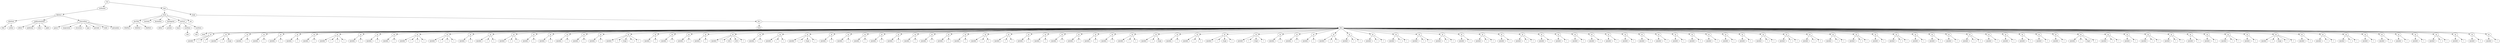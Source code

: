 digraph Tree {
	"t0" [label = "TEI"];
	"t1" [label = "teiHeader"];
	"t2" [label = "fileDesc"];
	"t3" [label = "titleStmt"];
	"t4" [label = "title"];
	"t5" [label = "author"];
	"t6" [label = "publicationStmt"];
	"t7" [label = "editor"];
	"t8" [label = "publisher"];
	"t9" [label = "idno"];
	"t10" [label = "rights"];
	"t11" [label = "SourceDesc"];
	"t12" [label = "genre"];
	"t13" [label = "inspiration"];
	"t14" [label = "structure"];
	"t15" [label = "type"];
	"t16" [label = "periode"];
	"t17" [label = "taille"];
	"t18" [label = "permalien"];
	"t19" [label = "text"];
	"t20" [label = "front"];
	"t21" [label = "docTitle"];
	"t22" [label = "titlePart"];
	"t23" [label = "titlePart"];
	"t24" [label = "titlePart"];
	"t25" [label = "docDate"];
	"t26" [label = "docAuthor"];
	"t27" [label = "docImprint"];
	"t28" [label = "editor"];
	"t29" [label = "printer"];
	"t30" [label = "castList"];
	"t31" [label = "head"];
	"t32" [label = "castItem"];
	"t33" [label = "role"];
	"t34" [label = "castItem"];
	"t35" [label = "role"];
	"t36" [label = "set"];
	"t37" [label = "body"];
	"t38" [label = "div1"];
	"t39" [label = "head"];
	"t40" [label = "div2"];
	"t41" [label = "head"];
	"t42" [label = "sp"];
	"t43" [label = "speaker"];
	"t44" [label = "l"];
	"t45" [label = "l"];
	"t46" [label = "sp"];
	"t47" [label = "speaker"];
	"t48" [label = "l"];
	"t49" [label = "stage"];
	"t50" [label = "sp"];
	"t51" [label = "speaker"];
	"t52" [label = "l"];
	"t53" [label = "sp"];
	"t54" [label = "speaker"];
	"t55" [label = "l"];
	"t56" [label = "sp"];
	"t57" [label = "speaker"];
	"t58" [label = "l"];
	"t59" [label = "sp"];
	"t60" [label = "speaker"];
	"t61" [label = "l"];
	"t62" [label = "sp"];
	"t63" [label = "speaker"];
	"t64" [label = "l"];
	"t65" [label = "sp"];
	"t66" [label = "speaker"];
	"t67" [label = "l"];
	"t68" [label = "l"];
	"t69" [label = "l"];
	"t70" [label = "sp"];
	"t71" [label = "speaker"];
	"t72" [label = "l"];
	"t73" [label = "sp"];
	"t74" [label = "speaker"];
	"t75" [label = "l"];
	"t76" [label = "sp"];
	"t77" [label = "speaker"];
	"t78" [label = "l"];
	"t79" [label = "sp"];
	"t80" [label = "speaker"];
	"t81" [label = "l"];
	"t82" [label = "l"];
	"t83" [label = "l"];
	"t84" [label = "sp"];
	"t85" [label = "speaker"];
	"t86" [label = "l"];
	"t87" [label = "l"];
	"t88" [label = "l"];
	"t89" [label = "sp"];
	"t90" [label = "speaker"];
	"t91" [label = "l"];
	"t92" [label = "sp"];
	"t93" [label = "speaker"];
	"t94" [label = "l"];
	"t95" [label = "l"];
	"t96" [label = "sp"];
	"t97" [label = "speaker"];
	"t98" [label = "l"];
	"t99" [label = "l"];
	"t100" [label = "sp"];
	"t101" [label = "speaker"];
	"t102" [label = "l"];
	"t103" [label = "sp"];
	"t104" [label = "speaker"];
	"t105" [label = "l"];
	"t106" [label = "sp"];
	"t107" [label = "speaker"];
	"t108" [label = "l"];
	"t109" [label = "sp"];
	"t110" [label = "speaker"];
	"t111" [label = "l"];
	"t112" [label = "sp"];
	"t113" [label = "speaker"];
	"t114" [label = "l"];
	"t115" [label = "sp"];
	"t116" [label = "speaker"];
	"t117" [label = "l"];
	"t118" [label = "stage"];
	"t119" [label = "l"];
	"t120" [label = "l"];
	"t121" [label = "sp"];
	"t122" [label = "speaker"];
	"t123" [label = "l"];
	"t124" [label = "sp"];
	"t125" [label = "speaker"];
	"t126" [label = "l"];
	"t127" [label = "sp"];
	"t128" [label = "speaker"];
	"t129" [label = "l"];
	"t130" [label = "sp"];
	"t131" [label = "speaker"];
	"t132" [label = "l"];
	"t133" [label = "sp"];
	"t134" [label = "speaker"];
	"t135" [label = "l"];
	"t136" [label = "note"];
	"t137" [label = "note"];
	"t138" [label = "l"];
	"t139" [label = "sp"];
	"t140" [label = "speaker"];
	"t141" [label = "l"];
	"t142" [label = "sp"];
	"t143" [label = "speaker"];
	"t144" [label = "l"];
	"t145" [label = "l"];
	"t146" [label = "sp"];
	"t147" [label = "speaker"];
	"t148" [label = "l"];
	"t149" [label = "stage"];
	"t150" [label = "l"];
	"t151" [label = "sp"];
	"t152" [label = "speaker"];
	"t153" [label = "l"];
	"t154" [label = "sp"];
	"t155" [label = "speaker"];
	"t156" [label = "l"];
	"t157" [label = "sp"];
	"t158" [label = "speaker"];
	"t159" [label = "l"];
	"t160" [label = "sp"];
	"t161" [label = "speaker"];
	"t162" [label = "l"];
	"t163" [label = "sp"];
	"t164" [label = "speaker"];
	"t165" [label = "l"];
	"t166" [label = "sp"];
	"t167" [label = "speaker"];
	"t168" [label = "l"];
	"t169" [label = "sp"];
	"t170" [label = "speaker"];
	"t171" [label = "l"];
	"t172" [label = "sp"];
	"t173" [label = "speaker"];
	"t174" [label = "l"];
	"t175" [label = "sp"];
	"t176" [label = "speaker"];
	"t177" [label = "l"];
	"t178" [label = "sp"];
	"t179" [label = "speaker"];
	"t180" [label = "l"];
	"t181" [label = "l"];
	"t182" [label = "sp"];
	"t183" [label = "speaker"];
	"t184" [label = "l"];
	"t185" [label = "l"];
	"t186" [label = "sp"];
	"t187" [label = "speaker"];
	"t188" [label = "l"];
	"t189" [label = "sp"];
	"t190" [label = "speaker"];
	"t191" [label = "l"];
	"t192" [label = "sp"];
	"t193" [label = "speaker"];
	"t194" [label = "l"];
	"t195" [label = "sp"];
	"t196" [label = "speaker"];
	"t197" [label = "l"];
	"t198" [label = "sp"];
	"t199" [label = "speaker"];
	"t200" [label = "l"];
	"t201" [label = "sp"];
	"t202" [label = "speaker"];
	"t203" [label = "l"];
	"t204" [label = "sp"];
	"t205" [label = "speaker"];
	"t206" [label = "l"];
	"t207" [label = "l"];
	"t208" [label = "sp"];
	"t209" [label = "speaker"];
	"t210" [label = "l"];
	"t211" [label = "stage"];
	"t212" [label = "sp"];
	"t213" [label = "speaker"];
	"t214" [label = "l"];
	"t215" [label = "sp"];
	"t216" [label = "speaker"];
	"t217" [label = "l"];
	"t218" [label = "l"];
	"t219" [label = "sp"];
	"t220" [label = "speaker"];
	"t221" [label = "l"];
	"t222" [label = "stage"];
	"t223" [label = "l"];
	"t224" [label = "sp"];
	"t225" [label = "speaker"];
	"t226" [label = "l"];
	"t227" [label = "stage"];
	"t228" [label = "l"];
	"t229" [label = "sp"];
	"t230" [label = "speaker"];
	"t231" [label = "l"];
	"t232" [label = "sp"];
	"t233" [label = "speaker"];
	"t234" [label = "l"];
	"t235" [label = "sp"];
	"t236" [label = "speaker"];
	"t237" [label = "l"];
	"t238" [label = "sp"];
	"t239" [label = "speaker"];
	"t240" [label = "l"];
	"t241" [label = "l"];
	"t242" [label = "sp"];
	"t243" [label = "speaker"];
	"t244" [label = "l"];
	"t245" [label = "l"];
	"t246" [label = "sp"];
	"t247" [label = "speaker"];
	"t248" [label = "l"];
	"t249" [label = "l"];
	"t250" [label = "sp"];
	"t251" [label = "speaker"];
	"t252" [label = "l"];
	"t253" [label = "l"];
	"t254" [label = "sp"];
	"t255" [label = "speaker"];
	"t256" [label = "l"];
	"t257" [label = "l"];
	"t258" [label = "sp"];
	"t259" [label = "speaker"];
	"t260" [label = "l"];
	"t261" [label = "l"];
	"t262" [label = "sp"];
	"t263" [label = "speaker"];
	"t264" [label = "l"];
	"t265" [label = "sp"];
	"t266" [label = "speaker"];
	"t267" [label = "l"];
	"t268" [label = "l"];
	"t269" [label = "sp"];
	"t270" [label = "speaker"];
	"t271" [label = "l"];
	"t272" [label = "sp"];
	"t273" [label = "speaker"];
	"t274" [label = "l"];
	"t275" [label = "l"];
	"t276" [label = "sp"];
	"t277" [label = "speaker"];
	"t278" [label = "l"];
	"t279" [label = "sp"];
	"t280" [label = "speaker"];
	"t281" [label = "l"];
	"t282" [label = "sp"];
	"t283" [label = "speaker"];
	"t284" [label = "l"];
	"t285" [label = "sp"];
	"t286" [label = "speaker"];
	"t287" [label = "l"];
	"t288" [label = "sp"];
	"t289" [label = "speaker"];
	"t290" [label = "l"];
	"t291" [label = "sp"];
	"t292" [label = "speaker"];
	"t293" [label = "l"];
	"t294" [label = "sp"];
	"t295" [label = "speaker"];
	"t296" [label = "l"];
	"t297" [label = "sp"];
	"t298" [label = "speaker"];
	"t299" [label = "l"];
	"t300" [label = "sp"];
	"t301" [label = "speaker"];
	"t302" [label = "l"];
	"t303" [label = "sp"];
	"t304" [label = "speaker"];
	"t305" [label = "l"];
	"t306" [label = "sp"];
	"t307" [label = "speaker"];
	"t308" [label = "l"];
	"t309" [label = "sp"];
	"t310" [label = "speaker"];
	"t311" [label = "l"];
	"t312" [label = "sp"];
	"t313" [label = "speaker"];
	"t314" [label = "l"];
	"t315" [label = "sp"];
	"t316" [label = "speaker"];
	"t317" [label = "l"];
	"t318" [label = "l"];
	"t319" [label = "sp"];
	"t320" [label = "speaker"];
	"t321" [label = "l"];
	"t322" [label = "l"];
	"t323" [label = "sp"];
	"t324" [label = "speaker"];
	"t325" [label = "l"];
	"t326" [label = "l"];
	"t327" [label = "sp"];
	"t328" [label = "speaker"];
	"t329" [label = "l"];
	"t330" [label = "l"];
	"t331" [label = "sp"];
	"t332" [label = "speaker"];
	"t333" [label = "l"];
	"t334" [label = "l"];
	"t335" [label = "sp"];
	"t336" [label = "speaker"];
	"t337" [label = "l"];
	"t338" [label = "sp"];
	"t339" [label = "speaker"];
	"t340" [label = "l"];
	"t341" [label = "l"];
	"t342" [label = "sp"];
	"t343" [label = "speaker"];
	"t344" [label = "l"];
	"t345" [label = "sp"];
	"t346" [label = "speaker"];
	"t347" [label = "l"];
	"t348" [label = "sp"];
	"t349" [label = "speaker"];
	"t350" [label = "l"];
	"t351" [label = "sp"];
	"t352" [label = "speaker"];
	"t353" [label = "l"];
	"t354" [label = "l"];
	"t355" [label = "sp"];
	"t356" [label = "speaker"];
	"t357" [label = "l"];
	"t358" [label = "sp"];
	"t359" [label = "speaker"];
	"t360" [label = "l"];
	"t361" [label = "sp"];
	"t362" [label = "speaker"];
	"t363" [label = "l"];
	"t364" [label = "sp"];
	"t365" [label = "speaker"];
	"t366" [label = "l"];
	"t367" [label = "sp"];
	"t368" [label = "speaker"];
	"t369" [label = "l"];
	"t370" [label = "sp"];
	"t371" [label = "speaker"];
	"t372" [label = "l"];
	"t373" [label = "stage"];
	"t374" [label = "l"];
	"t375" [label = "sp"];
	"t376" [label = "speaker"];
	"t377" [label = "l"];
	"t378" [label = "l"];
	"t379" [label = "sp"];
	"t380" [label = "speaker"];
	"t381" [label = "l"];
	"t382" [label = "sp"];
	"t383" [label = "speaker"];
	"t384" [label = "l"];
	"t385" [label = "l"];
	"t386" [label = "sp"];
	"t387" [label = "speaker"];
	"t388" [label = "l"];
	"t389" [label = "l"];
	"t390" [label = "sp"];
	"t391" [label = "speaker"];
	"t392" [label = "l"];
	"t393" [label = "sp"];
	"t394" [label = "speaker"];
	"t395" [label = "l"];
	"t396" [label = "sp"];
	"t397" [label = "speaker"];
	"t398" [label = "l"];
	"t399" [label = "l"];
	"t400" [label = "sp"];
	"t401" [label = "speaker"];
	"t402" [label = "l"];
	"t403" [label = "sp"];
	"t404" [label = "speaker"];
	"t405" [label = "l"];
	"t406" [label = "stage"];
	"t407" [label = "l"];
	"t408" [label = "l"];
	"t409" [label = "sp"];
	"t410" [label = "speaker"];
	"t411" [label = "l"];
	"t412" [label = "sp"];
	"t413" [label = "speaker"];
	"t414" [label = "l"];
	"t415" [label = "l"];
	"t416" [label = "sp"];
	"t417" [label = "speaker"];
	"t418" [label = "l"];
	"t419" [label = "l"];
	"t420" [label = "sp"];
	"t421" [label = "speaker"];
	"t422" [label = "l"];
	"t423" [label = "sp"];
	"t424" [label = "speaker"];
	"t425" [label = "l"];
	"t426" [label = "sp"];
	"t427" [label = "speaker"];
	"t428" [label = "l"];
	"t429" [label = "sp"];
	"t430" [label = "speaker"];
	"t431" [label = "l"];
	"t432" [label = "sp"];
	"t433" [label = "speaker"];
	"t434" [label = "l"];
	"t435" [label = "l"];
	"t436" [label = "sp"];
	"t437" [label = "speaker"];
	"t438" [label = "l"];
	"t439" [label = "sp"];
	"t440" [label = "speaker"];
	"t441" [label = "l"];
	"t442" [label = "sp"];
	"t443" [label = "speaker"];
	"t444" [label = "l"];
	"t0" -> "t1";
	"t1" -> "t2";
	"t2" -> "t3";
	"t3" -> "t4";
	"t3" -> "t5";
	"t2" -> "t6";
	"t6" -> "t7";
	"t6" -> "t8";
	"t6" -> "t9";
	"t6" -> "t10";
	"t2" -> "t11";
	"t11" -> "t12";
	"t11" -> "t13";
	"t11" -> "t14";
	"t11" -> "t15";
	"t11" -> "t16";
	"t11" -> "t17";
	"t11" -> "t18";
	"t0" -> "t19";
	"t19" -> "t20";
	"t20" -> "t21";
	"t21" -> "t22";
	"t21" -> "t23";
	"t21" -> "t24";
	"t20" -> "t25";
	"t20" -> "t26";
	"t20" -> "t27";
	"t27" -> "t28";
	"t27" -> "t29";
	"t20" -> "t30";
	"t30" -> "t31";
	"t30" -> "t32";
	"t32" -> "t33";
	"t30" -> "t34";
	"t34" -> "t35";
	"t20" -> "t36";
	"t19" -> "t37";
	"t37" -> "t38";
	"t38" -> "t39";
	"t38" -> "t40";
	"t40" -> "t41";
	"t40" -> "t42";
	"t42" -> "t43";
	"t42" -> "t44";
	"t42" -> "t45";
	"t40" -> "t46";
	"t46" -> "t47";
	"t46" -> "t48";
	"t46" -> "t49";
	"t40" -> "t50";
	"t50" -> "t51";
	"t50" -> "t52";
	"t40" -> "t53";
	"t53" -> "t54";
	"t53" -> "t55";
	"t40" -> "t56";
	"t56" -> "t57";
	"t56" -> "t58";
	"t40" -> "t59";
	"t59" -> "t60";
	"t59" -> "t61";
	"t40" -> "t62";
	"t62" -> "t63";
	"t62" -> "t64";
	"t40" -> "t65";
	"t65" -> "t66";
	"t65" -> "t67";
	"t65" -> "t68";
	"t65" -> "t69";
	"t40" -> "t70";
	"t70" -> "t71";
	"t70" -> "t72";
	"t40" -> "t73";
	"t73" -> "t74";
	"t73" -> "t75";
	"t40" -> "t76";
	"t76" -> "t77";
	"t76" -> "t78";
	"t40" -> "t79";
	"t79" -> "t80";
	"t79" -> "t81";
	"t79" -> "t82";
	"t79" -> "t83";
	"t40" -> "t84";
	"t84" -> "t85";
	"t84" -> "t86";
	"t84" -> "t87";
	"t84" -> "t88";
	"t40" -> "t89";
	"t89" -> "t90";
	"t89" -> "t91";
	"t40" -> "t92";
	"t92" -> "t93";
	"t92" -> "t94";
	"t92" -> "t95";
	"t40" -> "t96";
	"t96" -> "t97";
	"t96" -> "t98";
	"t96" -> "t99";
	"t40" -> "t100";
	"t100" -> "t101";
	"t100" -> "t102";
	"t40" -> "t103";
	"t103" -> "t104";
	"t103" -> "t105";
	"t40" -> "t106";
	"t106" -> "t107";
	"t106" -> "t108";
	"t40" -> "t109";
	"t109" -> "t110";
	"t109" -> "t111";
	"t40" -> "t112";
	"t112" -> "t113";
	"t112" -> "t114";
	"t40" -> "t115";
	"t115" -> "t116";
	"t115" -> "t117";
	"t115" -> "t118";
	"t115" -> "t119";
	"t115" -> "t120";
	"t40" -> "t121";
	"t121" -> "t122";
	"t121" -> "t123";
	"t40" -> "t124";
	"t124" -> "t125";
	"t124" -> "t126";
	"t40" -> "t127";
	"t127" -> "t128";
	"t127" -> "t129";
	"t40" -> "t130";
	"t130" -> "t131";
	"t130" -> "t132";
	"t40" -> "t133";
	"t133" -> "t134";
	"t133" -> "t135";
	"t133" -> "t136";
	"t133" -> "t137";
	"t133" -> "t138";
	"t40" -> "t139";
	"t139" -> "t140";
	"t139" -> "t141";
	"t40" -> "t142";
	"t142" -> "t143";
	"t142" -> "t144";
	"t142" -> "t145";
	"t40" -> "t146";
	"t146" -> "t147";
	"t146" -> "t148";
	"t146" -> "t149";
	"t146" -> "t150";
	"t40" -> "t151";
	"t151" -> "t152";
	"t151" -> "t153";
	"t40" -> "t154";
	"t154" -> "t155";
	"t154" -> "t156";
	"t40" -> "t157";
	"t157" -> "t158";
	"t157" -> "t159";
	"t40" -> "t160";
	"t160" -> "t161";
	"t160" -> "t162";
	"t40" -> "t163";
	"t163" -> "t164";
	"t163" -> "t165";
	"t40" -> "t166";
	"t166" -> "t167";
	"t166" -> "t168";
	"t40" -> "t169";
	"t169" -> "t170";
	"t169" -> "t171";
	"t40" -> "t172";
	"t172" -> "t173";
	"t172" -> "t174";
	"t40" -> "t175";
	"t175" -> "t176";
	"t175" -> "t177";
	"t40" -> "t178";
	"t178" -> "t179";
	"t178" -> "t180";
	"t178" -> "t181";
	"t40" -> "t182";
	"t182" -> "t183";
	"t182" -> "t184";
	"t182" -> "t185";
	"t40" -> "t186";
	"t186" -> "t187";
	"t186" -> "t188";
	"t40" -> "t189";
	"t189" -> "t190";
	"t189" -> "t191";
	"t40" -> "t192";
	"t192" -> "t193";
	"t192" -> "t194";
	"t40" -> "t195";
	"t195" -> "t196";
	"t195" -> "t197";
	"t40" -> "t198";
	"t198" -> "t199";
	"t198" -> "t200";
	"t40" -> "t201";
	"t201" -> "t202";
	"t201" -> "t203";
	"t40" -> "t204";
	"t204" -> "t205";
	"t204" -> "t206";
	"t204" -> "t207";
	"t40" -> "t208";
	"t208" -> "t209";
	"t208" -> "t210";
	"t208" -> "t211";
	"t40" -> "t212";
	"t212" -> "t213";
	"t212" -> "t214";
	"t40" -> "t215";
	"t215" -> "t216";
	"t215" -> "t217";
	"t215" -> "t218";
	"t40" -> "t219";
	"t219" -> "t220";
	"t219" -> "t221";
	"t219" -> "t222";
	"t219" -> "t223";
	"t40" -> "t224";
	"t224" -> "t225";
	"t224" -> "t226";
	"t224" -> "t227";
	"t224" -> "t228";
	"t40" -> "t229";
	"t229" -> "t230";
	"t229" -> "t231";
	"t40" -> "t232";
	"t232" -> "t233";
	"t232" -> "t234";
	"t40" -> "t235";
	"t235" -> "t236";
	"t235" -> "t237";
	"t40" -> "t238";
	"t238" -> "t239";
	"t238" -> "t240";
	"t238" -> "t241";
	"t40" -> "t242";
	"t242" -> "t243";
	"t242" -> "t244";
	"t242" -> "t245";
	"t40" -> "t246";
	"t246" -> "t247";
	"t246" -> "t248";
	"t246" -> "t249";
	"t40" -> "t250";
	"t250" -> "t251";
	"t250" -> "t252";
	"t250" -> "t253";
	"t40" -> "t254";
	"t254" -> "t255";
	"t254" -> "t256";
	"t254" -> "t257";
	"t40" -> "t258";
	"t258" -> "t259";
	"t258" -> "t260";
	"t258" -> "t261";
	"t40" -> "t262";
	"t262" -> "t263";
	"t262" -> "t264";
	"t40" -> "t265";
	"t265" -> "t266";
	"t265" -> "t267";
	"t265" -> "t268";
	"t40" -> "t269";
	"t269" -> "t270";
	"t269" -> "t271";
	"t40" -> "t272";
	"t272" -> "t273";
	"t272" -> "t274";
	"t272" -> "t275";
	"t40" -> "t276";
	"t276" -> "t277";
	"t276" -> "t278";
	"t40" -> "t279";
	"t279" -> "t280";
	"t279" -> "t281";
	"t40" -> "t282";
	"t282" -> "t283";
	"t282" -> "t284";
	"t40" -> "t285";
	"t285" -> "t286";
	"t285" -> "t287";
	"t40" -> "t288";
	"t288" -> "t289";
	"t288" -> "t290";
	"t40" -> "t291";
	"t291" -> "t292";
	"t291" -> "t293";
	"t40" -> "t294";
	"t294" -> "t295";
	"t294" -> "t296";
	"t40" -> "t297";
	"t297" -> "t298";
	"t297" -> "t299";
	"t40" -> "t300";
	"t300" -> "t301";
	"t300" -> "t302";
	"t40" -> "t303";
	"t303" -> "t304";
	"t303" -> "t305";
	"t40" -> "t306";
	"t306" -> "t307";
	"t306" -> "t308";
	"t40" -> "t309";
	"t309" -> "t310";
	"t309" -> "t311";
	"t40" -> "t312";
	"t312" -> "t313";
	"t312" -> "t314";
	"t40" -> "t315";
	"t315" -> "t316";
	"t315" -> "t317";
	"t315" -> "t318";
	"t40" -> "t319";
	"t319" -> "t320";
	"t319" -> "t321";
	"t319" -> "t322";
	"t40" -> "t323";
	"t323" -> "t324";
	"t323" -> "t325";
	"t323" -> "t326";
	"t40" -> "t327";
	"t327" -> "t328";
	"t327" -> "t329";
	"t327" -> "t330";
	"t40" -> "t331";
	"t331" -> "t332";
	"t331" -> "t333";
	"t331" -> "t334";
	"t40" -> "t335";
	"t335" -> "t336";
	"t335" -> "t337";
	"t40" -> "t338";
	"t338" -> "t339";
	"t338" -> "t340";
	"t338" -> "t341";
	"t40" -> "t342";
	"t342" -> "t343";
	"t342" -> "t344";
	"t40" -> "t345";
	"t345" -> "t346";
	"t345" -> "t347";
	"t40" -> "t348";
	"t348" -> "t349";
	"t348" -> "t350";
	"t40" -> "t351";
	"t351" -> "t352";
	"t351" -> "t353";
	"t351" -> "t354";
	"t40" -> "t355";
	"t355" -> "t356";
	"t355" -> "t357";
	"t40" -> "t358";
	"t358" -> "t359";
	"t358" -> "t360";
	"t40" -> "t361";
	"t361" -> "t362";
	"t361" -> "t363";
	"t40" -> "t364";
	"t364" -> "t365";
	"t364" -> "t366";
	"t40" -> "t367";
	"t367" -> "t368";
	"t367" -> "t369";
	"t40" -> "t370";
	"t370" -> "t371";
	"t370" -> "t372";
	"t370" -> "t373";
	"t370" -> "t374";
	"t40" -> "t375";
	"t375" -> "t376";
	"t375" -> "t377";
	"t375" -> "t378";
	"t40" -> "t379";
	"t379" -> "t380";
	"t379" -> "t381";
	"t40" -> "t382";
	"t382" -> "t383";
	"t382" -> "t384";
	"t382" -> "t385";
	"t40" -> "t386";
	"t386" -> "t387";
	"t386" -> "t388";
	"t386" -> "t389";
	"t40" -> "t390";
	"t390" -> "t391";
	"t390" -> "t392";
	"t40" -> "t393";
	"t393" -> "t394";
	"t393" -> "t395";
	"t40" -> "t396";
	"t396" -> "t397";
	"t396" -> "t398";
	"t396" -> "t399";
	"t40" -> "t400";
	"t400" -> "t401";
	"t400" -> "t402";
	"t40" -> "t403";
	"t403" -> "t404";
	"t403" -> "t405";
	"t403" -> "t406";
	"t403" -> "t407";
	"t403" -> "t408";
	"t40" -> "t409";
	"t409" -> "t410";
	"t409" -> "t411";
	"t40" -> "t412";
	"t412" -> "t413";
	"t412" -> "t414";
	"t412" -> "t415";
	"t40" -> "t416";
	"t416" -> "t417";
	"t416" -> "t418";
	"t416" -> "t419";
	"t40" -> "t420";
	"t420" -> "t421";
	"t420" -> "t422";
	"t40" -> "t423";
	"t423" -> "t424";
	"t423" -> "t425";
	"t40" -> "t426";
	"t426" -> "t427";
	"t426" -> "t428";
	"t40" -> "t429";
	"t429" -> "t430";
	"t429" -> "t431";
	"t40" -> "t432";
	"t432" -> "t433";
	"t432" -> "t434";
	"t432" -> "t435";
	"t40" -> "t436";
	"t436" -> "t437";
	"t436" -> "t438";
	"t40" -> "t439";
	"t439" -> "t440";
	"t439" -> "t441";
	"t40" -> "t442";
	"t442" -> "t443";
	"t442" -> "t444";
}

